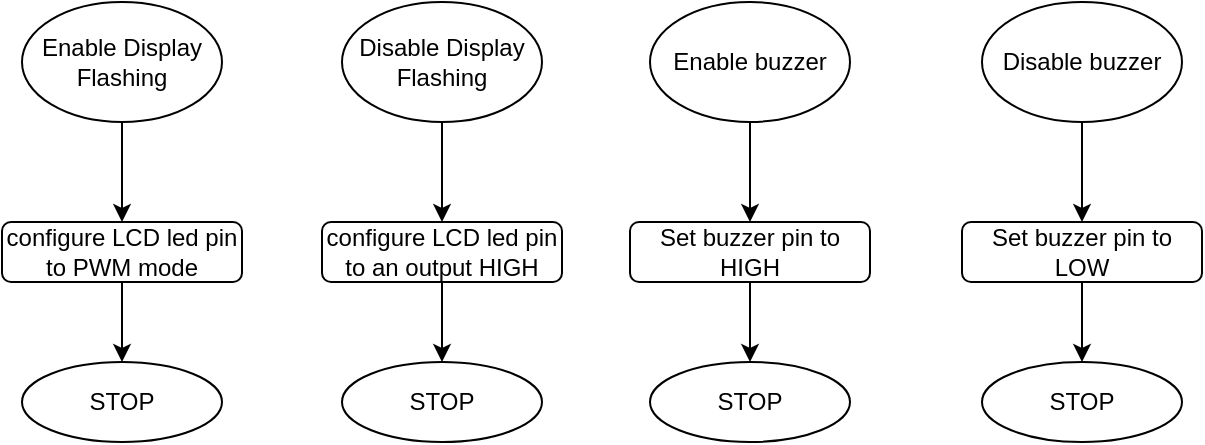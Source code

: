 <mxfile version="17.1.3" type="device"><diagram id="C5RBs43oDa-KdzZeNtuy" name="Page-1"><mxGraphModel dx="813" dy="453" grid="1" gridSize="10" guides="1" tooltips="1" connect="1" arrows="1" fold="1" page="1" pageScale="1" pageWidth="827" pageHeight="1169" math="0" shadow="0"><root><mxCell id="WIyWlLk6GJQsqaUBKTNV-0"/><mxCell id="WIyWlLk6GJQsqaUBKTNV-1" parent="WIyWlLk6GJQsqaUBKTNV-0"/><mxCell id="x-32L01Nk9F6kmNVYKAE-4" value="" style="edgeStyle=orthogonalEdgeStyle;rounded=0;orthogonalLoop=1;jettySize=auto;html=1;" edge="1" parent="WIyWlLk6GJQsqaUBKTNV-1" source="x-32L01Nk9F6kmNVYKAE-0" target="x-32L01Nk9F6kmNVYKAE-3"><mxGeometry relative="1" as="geometry"/></mxCell><mxCell id="x-32L01Nk9F6kmNVYKAE-0" value="Enable Display Flashing" style="ellipse;whiteSpace=wrap;html=1;" vertex="1" parent="WIyWlLk6GJQsqaUBKTNV-1"><mxGeometry x="110" y="70" width="100" height="60" as="geometry"/></mxCell><mxCell id="x-32L01Nk9F6kmNVYKAE-6" value="" style="edgeStyle=orthogonalEdgeStyle;rounded=0;orthogonalLoop=1;jettySize=auto;html=1;" edge="1" parent="WIyWlLk6GJQsqaUBKTNV-1" source="x-32L01Nk9F6kmNVYKAE-3" target="x-32L01Nk9F6kmNVYKAE-5"><mxGeometry relative="1" as="geometry"/></mxCell><mxCell id="x-32L01Nk9F6kmNVYKAE-3" value="configure LCD led pin to PWM mode" style="rounded=1;whiteSpace=wrap;html=1;" vertex="1" parent="WIyWlLk6GJQsqaUBKTNV-1"><mxGeometry x="100" y="180" width="120" height="30" as="geometry"/></mxCell><mxCell id="x-32L01Nk9F6kmNVYKAE-5" value="STOP" style="ellipse;whiteSpace=wrap;html=1;" vertex="1" parent="WIyWlLk6GJQsqaUBKTNV-1"><mxGeometry x="110" y="250" width="100" height="40" as="geometry"/></mxCell><mxCell id="x-32L01Nk9F6kmNVYKAE-7" value="" style="edgeStyle=orthogonalEdgeStyle;rounded=0;orthogonalLoop=1;jettySize=auto;html=1;" edge="1" parent="WIyWlLk6GJQsqaUBKTNV-1" source="x-32L01Nk9F6kmNVYKAE-8" target="x-32L01Nk9F6kmNVYKAE-10"><mxGeometry relative="1" as="geometry"/></mxCell><mxCell id="x-32L01Nk9F6kmNVYKAE-8" value="Disable Display Flashing" style="ellipse;whiteSpace=wrap;html=1;" vertex="1" parent="WIyWlLk6GJQsqaUBKTNV-1"><mxGeometry x="270" y="70" width="100" height="60" as="geometry"/></mxCell><mxCell id="x-32L01Nk9F6kmNVYKAE-9" value="" style="edgeStyle=orthogonalEdgeStyle;rounded=0;orthogonalLoop=1;jettySize=auto;html=1;" edge="1" parent="WIyWlLk6GJQsqaUBKTNV-1" source="x-32L01Nk9F6kmNVYKAE-10" target="x-32L01Nk9F6kmNVYKAE-11"><mxGeometry relative="1" as="geometry"/></mxCell><mxCell id="x-32L01Nk9F6kmNVYKAE-10" value="configure LCD led pin to an output HIGH" style="rounded=1;whiteSpace=wrap;html=1;" vertex="1" parent="WIyWlLk6GJQsqaUBKTNV-1"><mxGeometry x="260" y="180" width="120" height="30" as="geometry"/></mxCell><mxCell id="x-32L01Nk9F6kmNVYKAE-11" value="STOP" style="ellipse;whiteSpace=wrap;html=1;" vertex="1" parent="WIyWlLk6GJQsqaUBKTNV-1"><mxGeometry x="270" y="250" width="100" height="40" as="geometry"/></mxCell><mxCell id="x-32L01Nk9F6kmNVYKAE-12" value="" style="edgeStyle=orthogonalEdgeStyle;rounded=0;orthogonalLoop=1;jettySize=auto;html=1;" edge="1" parent="WIyWlLk6GJQsqaUBKTNV-1" source="x-32L01Nk9F6kmNVYKAE-13" target="x-32L01Nk9F6kmNVYKAE-15"><mxGeometry relative="1" as="geometry"/></mxCell><mxCell id="x-32L01Nk9F6kmNVYKAE-13" value="Enable buzzer" style="ellipse;whiteSpace=wrap;html=1;" vertex="1" parent="WIyWlLk6GJQsqaUBKTNV-1"><mxGeometry x="424" y="70" width="100" height="60" as="geometry"/></mxCell><mxCell id="x-32L01Nk9F6kmNVYKAE-14" value="" style="edgeStyle=orthogonalEdgeStyle;rounded=0;orthogonalLoop=1;jettySize=auto;html=1;" edge="1" parent="WIyWlLk6GJQsqaUBKTNV-1" source="x-32L01Nk9F6kmNVYKAE-15" target="x-32L01Nk9F6kmNVYKAE-16"><mxGeometry relative="1" as="geometry"/></mxCell><mxCell id="x-32L01Nk9F6kmNVYKAE-15" value="Set buzzer pin to HIGH" style="rounded=1;whiteSpace=wrap;html=1;" vertex="1" parent="WIyWlLk6GJQsqaUBKTNV-1"><mxGeometry x="414" y="180" width="120" height="30" as="geometry"/></mxCell><mxCell id="x-32L01Nk9F6kmNVYKAE-16" value="STOP" style="ellipse;whiteSpace=wrap;html=1;" vertex="1" parent="WIyWlLk6GJQsqaUBKTNV-1"><mxGeometry x="424" y="250" width="100" height="40" as="geometry"/></mxCell><mxCell id="x-32L01Nk9F6kmNVYKAE-17" value="" style="edgeStyle=orthogonalEdgeStyle;rounded=0;orthogonalLoop=1;jettySize=auto;html=1;" edge="1" parent="WIyWlLk6GJQsqaUBKTNV-1" source="x-32L01Nk9F6kmNVYKAE-18" target="x-32L01Nk9F6kmNVYKAE-20"><mxGeometry relative="1" as="geometry"/></mxCell><mxCell id="x-32L01Nk9F6kmNVYKAE-18" value="Disable buzzer" style="ellipse;whiteSpace=wrap;html=1;" vertex="1" parent="WIyWlLk6GJQsqaUBKTNV-1"><mxGeometry x="590" y="70" width="100" height="60" as="geometry"/></mxCell><mxCell id="x-32L01Nk9F6kmNVYKAE-19" value="" style="edgeStyle=orthogonalEdgeStyle;rounded=0;orthogonalLoop=1;jettySize=auto;html=1;" edge="1" parent="WIyWlLk6GJQsqaUBKTNV-1" source="x-32L01Nk9F6kmNVYKAE-20" target="x-32L01Nk9F6kmNVYKAE-21"><mxGeometry relative="1" as="geometry"/></mxCell><mxCell id="x-32L01Nk9F6kmNVYKAE-20" value="Set buzzer pin to LOW" style="rounded=1;whiteSpace=wrap;html=1;" vertex="1" parent="WIyWlLk6GJQsqaUBKTNV-1"><mxGeometry x="580" y="180" width="120" height="30" as="geometry"/></mxCell><mxCell id="x-32L01Nk9F6kmNVYKAE-21" value="STOP" style="ellipse;whiteSpace=wrap;html=1;" vertex="1" parent="WIyWlLk6GJQsqaUBKTNV-1"><mxGeometry x="590" y="250" width="100" height="40" as="geometry"/></mxCell></root></mxGraphModel></diagram></mxfile>